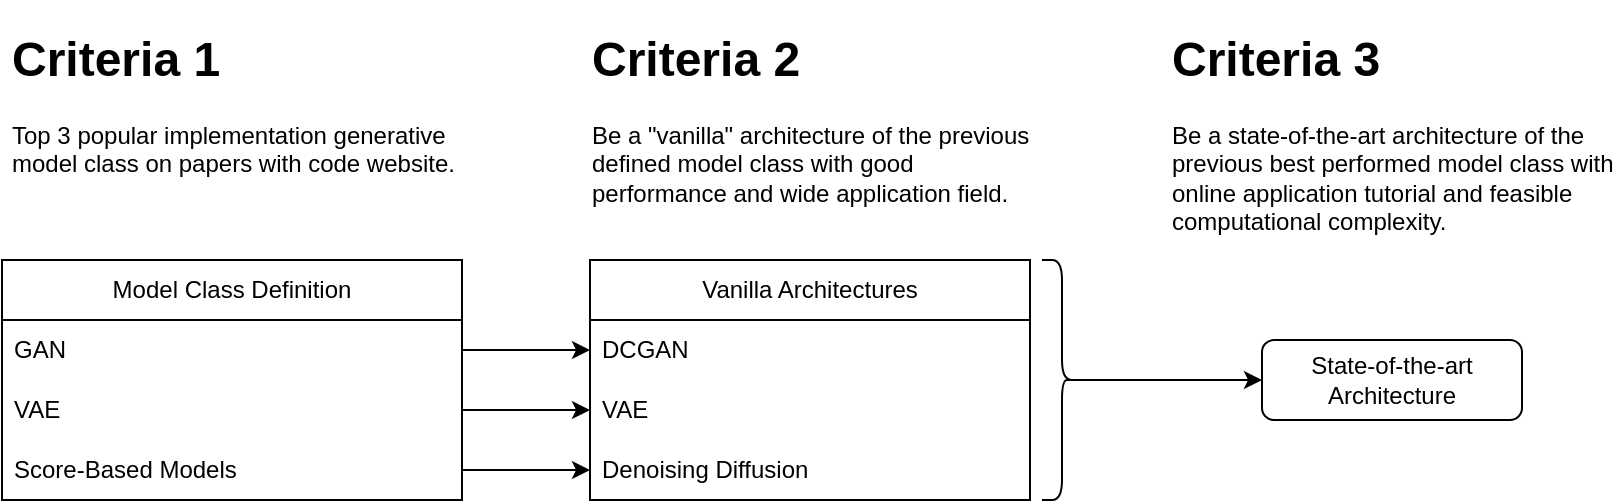 <mxfile version="21.0.2" type="github">
  <diagram id="C5RBs43oDa-KdzZeNtuy" name="Page-1">
    <mxGraphModel dx="875" dy="458" grid="0" gridSize="10" guides="1" tooltips="1" connect="1" arrows="1" fold="1" page="1" pageScale="1" pageWidth="827" pageHeight="1169" math="0" shadow="0">
      <root>
        <mxCell id="WIyWlLk6GJQsqaUBKTNV-0" />
        <mxCell id="WIyWlLk6GJQsqaUBKTNV-1" parent="WIyWlLk6GJQsqaUBKTNV-0" />
        <mxCell id="jkEdQrT9NLN0tDl_DPWm-2" value="Model Class Definition" style="swimlane;fontStyle=0;childLayout=stackLayout;horizontal=1;startSize=30;horizontalStack=0;resizeParent=1;resizeParentMax=0;resizeLast=0;collapsible=1;marginBottom=0;whiteSpace=wrap;html=1;" vertex="1" parent="WIyWlLk6GJQsqaUBKTNV-1">
          <mxGeometry x="10" y="130" width="230" height="120" as="geometry">
            <mxRectangle x="140" y="170" width="60" height="30" as="alternateBounds" />
          </mxGeometry>
        </mxCell>
        <mxCell id="jkEdQrT9NLN0tDl_DPWm-3" value="GAN" style="text;strokeColor=none;fillColor=none;align=left;verticalAlign=middle;spacingLeft=4;spacingRight=4;overflow=hidden;points=[[0,0.5],[1,0.5]];portConstraint=eastwest;rotatable=0;whiteSpace=wrap;html=1;" vertex="1" parent="jkEdQrT9NLN0tDl_DPWm-2">
          <mxGeometry y="30" width="230" height="30" as="geometry" />
        </mxCell>
        <mxCell id="jkEdQrT9NLN0tDl_DPWm-4" value="VAE" style="text;strokeColor=none;fillColor=none;align=left;verticalAlign=middle;spacingLeft=4;spacingRight=4;overflow=hidden;points=[[0,0.5],[1,0.5]];portConstraint=eastwest;rotatable=0;whiteSpace=wrap;html=1;" vertex="1" parent="jkEdQrT9NLN0tDl_DPWm-2">
          <mxGeometry y="60" width="230" height="30" as="geometry" />
        </mxCell>
        <mxCell id="jkEdQrT9NLN0tDl_DPWm-5" value="Score-Based Models" style="text;strokeColor=none;fillColor=none;align=left;verticalAlign=middle;spacingLeft=4;spacingRight=4;overflow=hidden;points=[[0,0.5],[1,0.5]];portConstraint=eastwest;rotatable=0;whiteSpace=wrap;html=1;" vertex="1" parent="jkEdQrT9NLN0tDl_DPWm-2">
          <mxGeometry y="90" width="230" height="30" as="geometry" />
        </mxCell>
        <mxCell id="jkEdQrT9NLN0tDl_DPWm-8" value="Vanilla Architectures" style="swimlane;fontStyle=0;childLayout=stackLayout;horizontal=1;startSize=30;horizontalStack=0;resizeParent=1;resizeParentMax=0;resizeLast=0;collapsible=1;marginBottom=0;whiteSpace=wrap;html=1;" vertex="1" parent="WIyWlLk6GJQsqaUBKTNV-1">
          <mxGeometry x="304" y="130" width="220" height="120" as="geometry">
            <mxRectangle x="140" y="170" width="60" height="30" as="alternateBounds" />
          </mxGeometry>
        </mxCell>
        <mxCell id="jkEdQrT9NLN0tDl_DPWm-9" value="DCGAN" style="text;strokeColor=none;fillColor=none;align=left;verticalAlign=middle;spacingLeft=4;spacingRight=4;overflow=hidden;points=[[0,0.5],[1,0.5]];portConstraint=eastwest;rotatable=0;whiteSpace=wrap;html=1;" vertex="1" parent="jkEdQrT9NLN0tDl_DPWm-8">
          <mxGeometry y="30" width="220" height="30" as="geometry" />
        </mxCell>
        <mxCell id="jkEdQrT9NLN0tDl_DPWm-10" value="VAE" style="text;strokeColor=none;fillColor=none;align=left;verticalAlign=middle;spacingLeft=4;spacingRight=4;overflow=hidden;points=[[0,0.5],[1,0.5]];portConstraint=eastwest;rotatable=0;whiteSpace=wrap;html=1;" vertex="1" parent="jkEdQrT9NLN0tDl_DPWm-8">
          <mxGeometry y="60" width="220" height="30" as="geometry" />
        </mxCell>
        <mxCell id="jkEdQrT9NLN0tDl_DPWm-11" value="Denoising Diffusion" style="text;strokeColor=none;fillColor=none;align=left;verticalAlign=middle;spacingLeft=4;spacingRight=4;overflow=hidden;points=[[0,0.5],[1,0.5]];portConstraint=eastwest;rotatable=0;whiteSpace=wrap;html=1;" vertex="1" parent="jkEdQrT9NLN0tDl_DPWm-8">
          <mxGeometry y="90" width="220" height="30" as="geometry" />
        </mxCell>
        <mxCell id="jkEdQrT9NLN0tDl_DPWm-12" style="edgeStyle=orthogonalEdgeStyle;rounded=0;orthogonalLoop=1;jettySize=auto;html=1;exitX=1;exitY=0.5;exitDx=0;exitDy=0;entryX=0;entryY=0.5;entryDx=0;entryDy=0;" edge="1" parent="WIyWlLk6GJQsqaUBKTNV-1" source="jkEdQrT9NLN0tDl_DPWm-3" target="jkEdQrT9NLN0tDl_DPWm-9">
          <mxGeometry relative="1" as="geometry" />
        </mxCell>
        <mxCell id="jkEdQrT9NLN0tDl_DPWm-13" style="edgeStyle=orthogonalEdgeStyle;rounded=0;orthogonalLoop=1;jettySize=auto;html=1;exitX=1;exitY=0.5;exitDx=0;exitDy=0;entryX=0;entryY=0.5;entryDx=0;entryDy=0;" edge="1" parent="WIyWlLk6GJQsqaUBKTNV-1" source="jkEdQrT9NLN0tDl_DPWm-4" target="jkEdQrT9NLN0tDl_DPWm-10">
          <mxGeometry relative="1" as="geometry" />
        </mxCell>
        <mxCell id="jkEdQrT9NLN0tDl_DPWm-14" style="edgeStyle=orthogonalEdgeStyle;rounded=0;orthogonalLoop=1;jettySize=auto;html=1;exitX=1;exitY=0.5;exitDx=0;exitDy=0;entryX=0;entryY=0.5;entryDx=0;entryDy=0;" edge="1" parent="WIyWlLk6GJQsqaUBKTNV-1" source="jkEdQrT9NLN0tDl_DPWm-5" target="jkEdQrT9NLN0tDl_DPWm-11">
          <mxGeometry relative="1" as="geometry" />
        </mxCell>
        <mxCell id="jkEdQrT9NLN0tDl_DPWm-19" style="edgeStyle=orthogonalEdgeStyle;rounded=0;orthogonalLoop=1;jettySize=auto;html=1;exitX=0.1;exitY=0.5;exitDx=0;exitDy=0;exitPerimeter=0;entryX=0;entryY=0.5;entryDx=0;entryDy=0;" edge="1" parent="WIyWlLk6GJQsqaUBKTNV-1" source="jkEdQrT9NLN0tDl_DPWm-16" target="jkEdQrT9NLN0tDl_DPWm-18">
          <mxGeometry relative="1" as="geometry" />
        </mxCell>
        <mxCell id="jkEdQrT9NLN0tDl_DPWm-16" value="" style="shape=curlyBracket;whiteSpace=wrap;html=1;rounded=1;flipH=1;labelPosition=right;verticalLabelPosition=middle;align=left;verticalAlign=middle;" vertex="1" parent="WIyWlLk6GJQsqaUBKTNV-1">
          <mxGeometry x="530" y="130" width="20" height="120" as="geometry" />
        </mxCell>
        <mxCell id="jkEdQrT9NLN0tDl_DPWm-18" value="State-of-the-art Architecture" style="rounded=1;whiteSpace=wrap;html=1;" vertex="1" parent="WIyWlLk6GJQsqaUBKTNV-1">
          <mxGeometry x="640" y="170" width="130" height="40" as="geometry" />
        </mxCell>
        <mxCell id="jkEdQrT9NLN0tDl_DPWm-21" value="&lt;h1&gt;Criteria 1&lt;/h1&gt;&lt;p&gt;Top 3 popular implementation generative model class on papers with code website.&lt;/p&gt;" style="text;html=1;strokeColor=none;fillColor=none;spacing=5;spacingTop=-20;whiteSpace=wrap;overflow=hidden;rounded=0;" vertex="1" parent="WIyWlLk6GJQsqaUBKTNV-1">
          <mxGeometry x="10" y="10" width="230" height="120" as="geometry" />
        </mxCell>
        <mxCell id="jkEdQrT9NLN0tDl_DPWm-22" value="&lt;h1&gt;Criteria 2&lt;/h1&gt;&lt;p&gt;Be a &quot;vanilla&quot; architecture of the previous defined model class with good performance and wide application field.&lt;/p&gt;" style="text;html=1;strokeColor=none;fillColor=none;spacing=5;spacingTop=-20;whiteSpace=wrap;overflow=hidden;rounded=0;" vertex="1" parent="WIyWlLk6GJQsqaUBKTNV-1">
          <mxGeometry x="300" y="10" width="230" height="120" as="geometry" />
        </mxCell>
        <mxCell id="jkEdQrT9NLN0tDl_DPWm-24" value="&lt;h1&gt;Criteria 3&lt;/h1&gt;&lt;p&gt;Be a state-of-the-art architecture of the previous best performed model class with online application tutorial and feasible computational complexity.&lt;/p&gt;" style="text;html=1;strokeColor=none;fillColor=none;spacing=5;spacingTop=-20;whiteSpace=wrap;overflow=hidden;rounded=0;" vertex="1" parent="WIyWlLk6GJQsqaUBKTNV-1">
          <mxGeometry x="590" y="10" width="230" height="120" as="geometry" />
        </mxCell>
      </root>
    </mxGraphModel>
  </diagram>
</mxfile>
